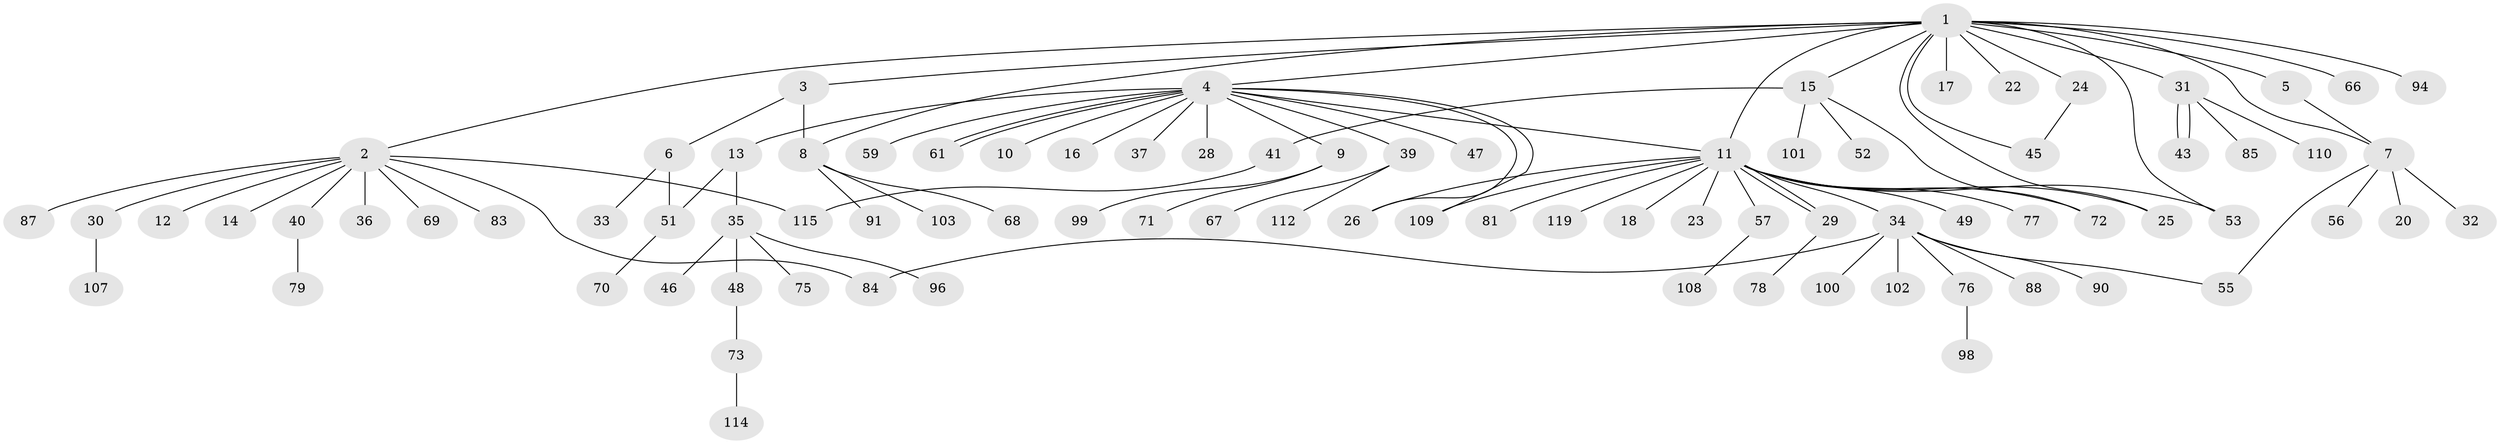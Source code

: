 // Generated by graph-tools (version 1.1) at 2025/23/03/03/25 07:23:55]
// undirected, 88 vertices, 103 edges
graph export_dot {
graph [start="1"]
  node [color=gray90,style=filled];
  1 [super="+27"];
  2 [super="+105"];
  3;
  4 [super="+50"];
  5 [super="+92"];
  6 [super="+19"];
  7 [super="+104"];
  8 [super="+95"];
  9 [super="+65"];
  10;
  11 [super="+64"];
  12;
  13 [super="+21"];
  14;
  15 [super="+63"];
  16 [super="+118"];
  17;
  18;
  20;
  22;
  23;
  24 [super="+58"];
  25 [super="+54"];
  26 [super="+80"];
  28;
  29 [super="+89"];
  30 [super="+97"];
  31 [super="+111"];
  32;
  33 [super="+62"];
  34 [super="+44"];
  35 [super="+38"];
  36;
  37;
  39 [super="+42"];
  40;
  41;
  43;
  45 [super="+82"];
  46;
  47;
  48;
  49;
  51 [super="+60"];
  52;
  53 [super="+74"];
  55 [super="+86"];
  56;
  57;
  59;
  61;
  66;
  67 [super="+113"];
  68 [super="+93"];
  69;
  70;
  71;
  72;
  73;
  75;
  76;
  77;
  78;
  79;
  81;
  83;
  84 [super="+117"];
  85;
  87;
  88;
  90;
  91;
  94 [super="+116"];
  96;
  98 [super="+106"];
  99;
  100;
  101;
  102;
  103;
  107;
  108;
  109;
  110;
  112;
  114;
  115;
  119;
  1 -- 2;
  1 -- 3;
  1 -- 4;
  1 -- 5;
  1 -- 7;
  1 -- 11;
  1 -- 15;
  1 -- 17;
  1 -- 22;
  1 -- 24;
  1 -- 25;
  1 -- 31;
  1 -- 45;
  1 -- 53;
  1 -- 66;
  1 -- 94;
  1 -- 8;
  2 -- 12;
  2 -- 14;
  2 -- 30;
  2 -- 36;
  2 -- 40;
  2 -- 69;
  2 -- 83;
  2 -- 84;
  2 -- 87;
  2 -- 115;
  3 -- 6;
  3 -- 8;
  4 -- 9;
  4 -- 10;
  4 -- 11;
  4 -- 13;
  4 -- 16;
  4 -- 26;
  4 -- 28;
  4 -- 37;
  4 -- 39;
  4 -- 47;
  4 -- 59;
  4 -- 61;
  4 -- 61;
  4 -- 109;
  5 -- 7;
  6 -- 33;
  6 -- 51;
  7 -- 20;
  7 -- 32;
  7 -- 55;
  7 -- 56;
  8 -- 68;
  8 -- 91;
  8 -- 103;
  9 -- 71;
  9 -- 99;
  11 -- 18;
  11 -- 23;
  11 -- 25;
  11 -- 29;
  11 -- 29;
  11 -- 34;
  11 -- 49;
  11 -- 57;
  11 -- 72;
  11 -- 77;
  11 -- 109;
  11 -- 119;
  11 -- 81;
  11 -- 26;
  11 -- 53;
  13 -- 35;
  13 -- 51;
  15 -- 41;
  15 -- 52;
  15 -- 72;
  15 -- 101;
  24 -- 45;
  29 -- 78;
  30 -- 107;
  31 -- 43;
  31 -- 43;
  31 -- 85;
  31 -- 110;
  34 -- 55;
  34 -- 76;
  34 -- 88;
  34 -- 90;
  34 -- 100;
  34 -- 102;
  34 -- 84;
  35 -- 46;
  35 -- 48;
  35 -- 75;
  35 -- 96;
  39 -- 67;
  39 -- 112;
  40 -- 79;
  41 -- 115;
  48 -- 73;
  51 -- 70;
  57 -- 108;
  73 -- 114;
  76 -- 98;
}
